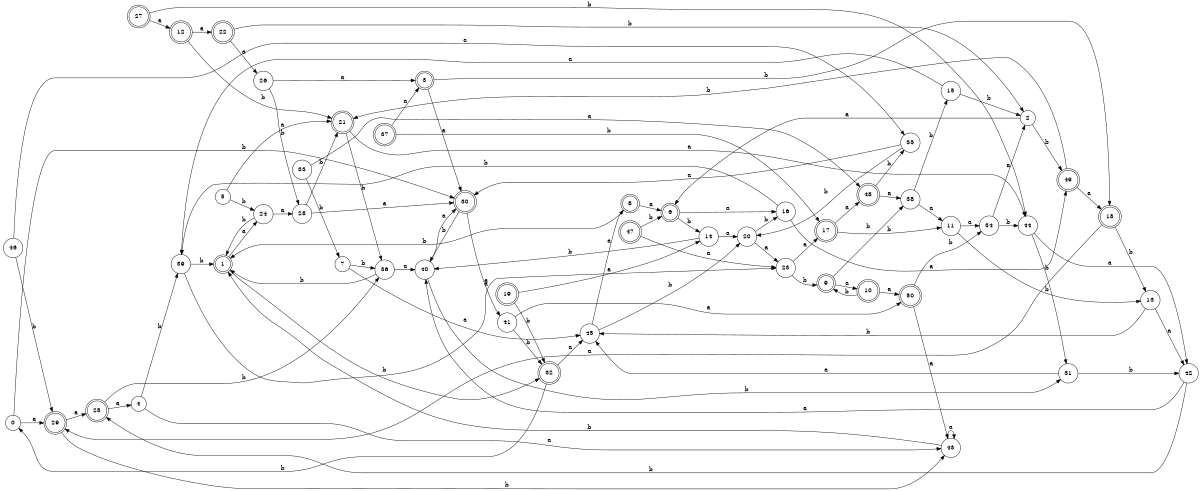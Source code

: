 digraph n41_2 {
__start0 [label="" shape="none"];

rankdir=LR;
size="8,5";

s0 [style="filled", color="black", fillcolor="white" shape="circle", label="0"];
s1 [style="rounded,filled", color="black", fillcolor="white" shape="doublecircle", label="1"];
s2 [style="filled", color="black", fillcolor="white" shape="circle", label="2"];
s3 [style="rounded,filled", color="black", fillcolor="white" shape="doublecircle", label="3"];
s4 [style="filled", color="black", fillcolor="white" shape="circle", label="4"];
s5 [style="filled", color="black", fillcolor="white" shape="circle", label="5"];
s6 [style="rounded,filled", color="black", fillcolor="white" shape="doublecircle", label="6"];
s7 [style="filled", color="black", fillcolor="white" shape="circle", label="7"];
s8 [style="rounded,filled", color="black", fillcolor="white" shape="doublecircle", label="8"];
s9 [style="rounded,filled", color="black", fillcolor="white" shape="doublecircle", label="9"];
s10 [style="rounded,filled", color="black", fillcolor="white" shape="doublecircle", label="10"];
s11 [style="filled", color="black", fillcolor="white" shape="circle", label="11"];
s12 [style="rounded,filled", color="black", fillcolor="white" shape="doublecircle", label="12"];
s13 [style="filled", color="black", fillcolor="white" shape="circle", label="13"];
s14 [style="filled", color="black", fillcolor="white" shape="circle", label="14"];
s15 [style="filled", color="black", fillcolor="white" shape="circle", label="15"];
s16 [style="filled", color="black", fillcolor="white" shape="circle", label="16"];
s17 [style="rounded,filled", color="black", fillcolor="white" shape="doublecircle", label="17"];
s18 [style="rounded,filled", color="black", fillcolor="white" shape="doublecircle", label="18"];
s19 [style="rounded,filled", color="black", fillcolor="white" shape="doublecircle", label="19"];
s20 [style="filled", color="black", fillcolor="white" shape="circle", label="20"];
s21 [style="rounded,filled", color="black", fillcolor="white" shape="doublecircle", label="21"];
s22 [style="rounded,filled", color="black", fillcolor="white" shape="doublecircle", label="22"];
s23 [style="filled", color="black", fillcolor="white" shape="circle", label="23"];
s24 [style="filled", color="black", fillcolor="white" shape="circle", label="24"];
s25 [style="rounded,filled", color="black", fillcolor="white" shape="doublecircle", label="25"];
s26 [style="filled", color="black", fillcolor="white" shape="circle", label="26"];
s27 [style="rounded,filled", color="black", fillcolor="white" shape="doublecircle", label="27"];
s28 [style="filled", color="black", fillcolor="white" shape="circle", label="28"];
s29 [style="rounded,filled", color="black", fillcolor="white" shape="doublecircle", label="29"];
s30 [style="rounded,filled", color="black", fillcolor="white" shape="doublecircle", label="30"];
s31 [style="filled", color="black", fillcolor="white" shape="circle", label="31"];
s32 [style="rounded,filled", color="black", fillcolor="white" shape="doublecircle", label="32"];
s33 [style="filled", color="black", fillcolor="white" shape="circle", label="33"];
s34 [style="filled", color="black", fillcolor="white" shape="circle", label="34"];
s35 [style="filled", color="black", fillcolor="white" shape="circle", label="35"];
s36 [style="filled", color="black", fillcolor="white" shape="circle", label="36"];
s37 [style="rounded,filled", color="black", fillcolor="white" shape="doublecircle", label="37"];
s38 [style="filled", color="black", fillcolor="white" shape="circle", label="38"];
s39 [style="filled", color="black", fillcolor="white" shape="circle", label="39"];
s40 [style="filled", color="black", fillcolor="white" shape="circle", label="40"];
s41 [style="filled", color="black", fillcolor="white" shape="circle", label="41"];
s42 [style="filled", color="black", fillcolor="white" shape="circle", label="42"];
s43 [style="filled", color="black", fillcolor="white" shape="circle", label="43"];
s44 [style="filled", color="black", fillcolor="white" shape="circle", label="44"];
s45 [style="filled", color="black", fillcolor="white" shape="circle", label="45"];
s46 [style="filled", color="black", fillcolor="white" shape="circle", label="46"];
s47 [style="rounded,filled", color="black", fillcolor="white" shape="doublecircle", label="47"];
s48 [style="rounded,filled", color="black", fillcolor="white" shape="doublecircle", label="48"];
s49 [style="rounded,filled", color="black", fillcolor="white" shape="doublecircle", label="49"];
s50 [style="rounded,filled", color="black", fillcolor="white" shape="doublecircle", label="50"];
s0 -> s29 [label="a"];
s0 -> s30 [label="b"];
s1 -> s24 [label="a"];
s1 -> s32 [label="b"];
s2 -> s6 [label="a"];
s2 -> s49 [label="b"];
s3 -> s30 [label="a"];
s3 -> s18 [label="b"];
s4 -> s43 [label="a"];
s4 -> s39 [label="b"];
s5 -> s21 [label="a"];
s5 -> s24 [label="b"];
s6 -> s16 [label="a"];
s6 -> s14 [label="b"];
s7 -> s45 [label="a"];
s7 -> s36 [label="b"];
s8 -> s6 [label="a"];
s8 -> s1 [label="b"];
s9 -> s10 [label="a"];
s9 -> s38 [label="b"];
s10 -> s50 [label="a"];
s10 -> s9 [label="b"];
s11 -> s34 [label="a"];
s11 -> s13 [label="b"];
s12 -> s22 [label="a"];
s12 -> s21 [label="b"];
s13 -> s42 [label="a"];
s13 -> s45 [label="b"];
s14 -> s20 [label="a"];
s14 -> s40 [label="b"];
s15 -> s39 [label="a"];
s15 -> s2 [label="b"];
s16 -> s49 [label="a"];
s16 -> s39 [label="b"];
s17 -> s48 [label="a"];
s17 -> s11 [label="b"];
s18 -> s29 [label="a"];
s18 -> s13 [label="b"];
s19 -> s14 [label="a"];
s19 -> s32 [label="b"];
s20 -> s23 [label="a"];
s20 -> s16 [label="b"];
s21 -> s44 [label="a"];
s21 -> s36 [label="b"];
s22 -> s26 [label="a"];
s22 -> s2 [label="b"];
s23 -> s17 [label="a"];
s23 -> s9 [label="b"];
s24 -> s28 [label="a"];
s24 -> s1 [label="b"];
s25 -> s4 [label="a"];
s25 -> s36 [label="b"];
s26 -> s3 [label="a"];
s26 -> s28 [label="b"];
s27 -> s12 [label="a"];
s27 -> s44 [label="b"];
s28 -> s30 [label="a"];
s28 -> s21 [label="b"];
s29 -> s25 [label="a"];
s29 -> s43 [label="b"];
s30 -> s41 [label="a"];
s30 -> s40 [label="b"];
s31 -> s45 [label="a"];
s31 -> s42 [label="b"];
s32 -> s45 [label="a"];
s32 -> s0 [label="b"];
s33 -> s48 [label="a"];
s33 -> s7 [label="b"];
s34 -> s2 [label="a"];
s34 -> s44 [label="b"];
s35 -> s30 [label="a"];
s35 -> s20 [label="b"];
s36 -> s40 [label="a"];
s36 -> s1 [label="b"];
s37 -> s3 [label="a"];
s37 -> s17 [label="b"];
s38 -> s11 [label="a"];
s38 -> s15 [label="b"];
s39 -> s23 [label="a"];
s39 -> s1 [label="b"];
s40 -> s30 [label="a"];
s40 -> s31 [label="b"];
s41 -> s50 [label="a"];
s41 -> s32 [label="b"];
s42 -> s40 [label="a"];
s42 -> s25 [label="b"];
s43 -> s43 [label="a"];
s43 -> s1 [label="b"];
s44 -> s42 [label="a"];
s44 -> s31 [label="b"];
s45 -> s8 [label="a"];
s45 -> s20 [label="b"];
s46 -> s35 [label="a"];
s46 -> s29 [label="b"];
s47 -> s23 [label="a"];
s47 -> s6 [label="b"];
s48 -> s38 [label="a"];
s48 -> s35 [label="b"];
s49 -> s18 [label="a"];
s49 -> s21 [label="b"];
s50 -> s43 [label="a"];
s50 -> s34 [label="b"];

}